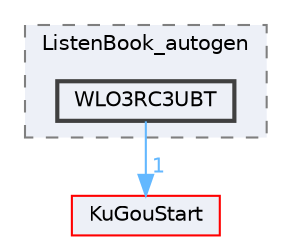 digraph "WLO3RC3UBT"
{
 // LATEX_PDF_SIZE
  bgcolor="transparent";
  edge [fontname=Helvetica,fontsize=10,labelfontname=Helvetica,labelfontsize=10];
  node [fontname=Helvetica,fontsize=10,shape=box,height=0.2,width=0.4];
  compound=true
  subgraph clusterdir_75711a4a231da906fde07b7664c78588 {
    graph [ bgcolor="#edf0f7", pencolor="grey50", label="ListenBook_autogen", fontname=Helvetica,fontsize=10 style="filled,dashed", URL="dir_75711a4a231da906fde07b7664c78588.html",tooltip=""]
  dir_1500242ace400548378abbb54ef4d02e [label="WLO3RC3UBT", fillcolor="#edf0f7", color="grey25", style="filled,bold", URL="dir_1500242ace400548378abbb54ef4d02e.html",tooltip=""];
  }
  dir_e60601b218beddc6af0778ac41ea9cb2 [label="KuGouStart", fillcolor="#edf0f7", color="red", style="filled", URL="dir_e60601b218beddc6af0778ac41ea9cb2.html",tooltip=""];
  dir_1500242ace400548378abbb54ef4d02e->dir_e60601b218beddc6af0778ac41ea9cb2 [headlabel="1", labeldistance=1.5 headhref="dir_000372_000172.html" href="dir_000372_000172.html" color="steelblue1" fontcolor="steelblue1"];
}
